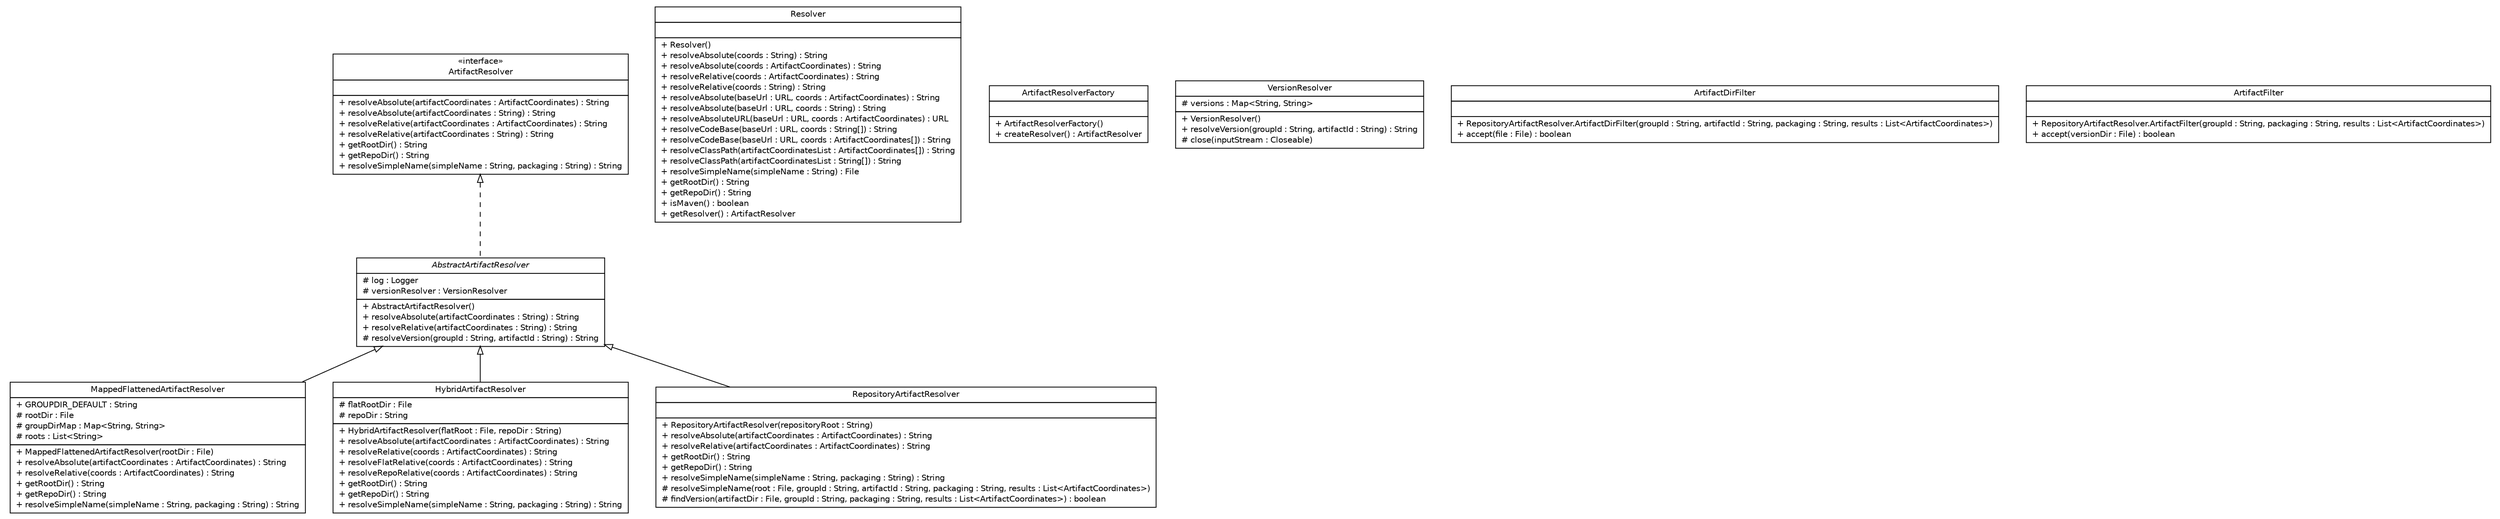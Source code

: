 #!/usr/local/bin/dot
#
# Class diagram 
# Generated by UMLGraph version R5_6 (http://www.umlgraph.org/)
#

digraph G {
	edge [fontname="Helvetica",fontsize=10,labelfontname="Helvetica",labelfontsize=10];
	node [fontname="Helvetica",fontsize=10,shape=plaintext];
	nodesep=0.25;
	ranksep=0.5;
	// sorcer.resolver.MappedFlattenedArtifactResolver
	c10091 [label=<<table title="sorcer.resolver.MappedFlattenedArtifactResolver" border="0" cellborder="1" cellspacing="0" cellpadding="2" port="p" href="./MappedFlattenedArtifactResolver.html">
		<tr><td><table border="0" cellspacing="0" cellpadding="1">
<tr><td align="center" balign="center"> MappedFlattenedArtifactResolver </td></tr>
		</table></td></tr>
		<tr><td><table border="0" cellspacing="0" cellpadding="1">
<tr><td align="left" balign="left"> + GROUPDIR_DEFAULT : String </td></tr>
<tr><td align="left" balign="left"> # rootDir : File </td></tr>
<tr><td align="left" balign="left"> # groupDirMap : Map&lt;String, String&gt; </td></tr>
<tr><td align="left" balign="left"> # roots : List&lt;String&gt; </td></tr>
		</table></td></tr>
		<tr><td><table border="0" cellspacing="0" cellpadding="1">
<tr><td align="left" balign="left"> + MappedFlattenedArtifactResolver(rootDir : File) </td></tr>
<tr><td align="left" balign="left"> + resolveAbsolute(artifactCoordinates : ArtifactCoordinates) : String </td></tr>
<tr><td align="left" balign="left"> + resolveRelative(coords : ArtifactCoordinates) : String </td></tr>
<tr><td align="left" balign="left"> + getRootDir() : String </td></tr>
<tr><td align="left" balign="left"> + getRepoDir() : String </td></tr>
<tr><td align="left" balign="left"> + resolveSimpleName(simpleName : String, packaging : String) : String </td></tr>
		</table></td></tr>
		</table>>, URL="./MappedFlattenedArtifactResolver.html", fontname="Helvetica", fontcolor="black", fontsize=10.0];
	// sorcer.resolver.AbstractArtifactResolver
	c10092 [label=<<table title="sorcer.resolver.AbstractArtifactResolver" border="0" cellborder="1" cellspacing="0" cellpadding="2" port="p" href="./AbstractArtifactResolver.html">
		<tr><td><table border="0" cellspacing="0" cellpadding="1">
<tr><td align="center" balign="center"><font face="Helvetica-Oblique"> AbstractArtifactResolver </font></td></tr>
		</table></td></tr>
		<tr><td><table border="0" cellspacing="0" cellpadding="1">
<tr><td align="left" balign="left"> # log : Logger </td></tr>
<tr><td align="left" balign="left"> # versionResolver : VersionResolver </td></tr>
		</table></td></tr>
		<tr><td><table border="0" cellspacing="0" cellpadding="1">
<tr><td align="left" balign="left"> + AbstractArtifactResolver() </td></tr>
<tr><td align="left" balign="left"> + resolveAbsolute(artifactCoordinates : String) : String </td></tr>
<tr><td align="left" balign="left"> + resolveRelative(artifactCoordinates : String) : String </td></tr>
<tr><td align="left" balign="left"> # resolveVersion(groupId : String, artifactId : String) : String </td></tr>
		</table></td></tr>
		</table>>, URL="./AbstractArtifactResolver.html", fontname="Helvetica", fontcolor="black", fontsize=10.0];
	// sorcer.resolver.ArtifactResolver
	c10093 [label=<<table title="sorcer.resolver.ArtifactResolver" border="0" cellborder="1" cellspacing="0" cellpadding="2" port="p" href="./ArtifactResolver.html">
		<tr><td><table border="0" cellspacing="0" cellpadding="1">
<tr><td align="center" balign="center"> &#171;interface&#187; </td></tr>
<tr><td align="center" balign="center"> ArtifactResolver </td></tr>
		</table></td></tr>
		<tr><td><table border="0" cellspacing="0" cellpadding="1">
<tr><td align="left" balign="left">  </td></tr>
		</table></td></tr>
		<tr><td><table border="0" cellspacing="0" cellpadding="1">
<tr><td align="left" balign="left"> + resolveAbsolute(artifactCoordinates : ArtifactCoordinates) : String </td></tr>
<tr><td align="left" balign="left"> + resolveAbsolute(artifactCoordinates : String) : String </td></tr>
<tr><td align="left" balign="left"> + resolveRelative(artifactCoordinates : ArtifactCoordinates) : String </td></tr>
<tr><td align="left" balign="left"> + resolveRelative(artifactCoordinates : String) : String </td></tr>
<tr><td align="left" balign="left"> + getRootDir() : String </td></tr>
<tr><td align="left" balign="left"> + getRepoDir() : String </td></tr>
<tr><td align="left" balign="left"> + resolveSimpleName(simpleName : String, packaging : String) : String </td></tr>
		</table></td></tr>
		</table>>, URL="./ArtifactResolver.html", fontname="Helvetica", fontcolor="black", fontsize=10.0];
	// sorcer.resolver.Resolver
	c10094 [label=<<table title="sorcer.resolver.Resolver" border="0" cellborder="1" cellspacing="0" cellpadding="2" port="p" href="./Resolver.html">
		<tr><td><table border="0" cellspacing="0" cellpadding="1">
<tr><td align="center" balign="center"> Resolver </td></tr>
		</table></td></tr>
		<tr><td><table border="0" cellspacing="0" cellpadding="1">
<tr><td align="left" balign="left">  </td></tr>
		</table></td></tr>
		<tr><td><table border="0" cellspacing="0" cellpadding="1">
<tr><td align="left" balign="left"> + Resolver() </td></tr>
<tr><td align="left" balign="left"> + resolveAbsolute(coords : String) : String </td></tr>
<tr><td align="left" balign="left"> + resolveAbsolute(coords : ArtifactCoordinates) : String </td></tr>
<tr><td align="left" balign="left"> + resolveRelative(coords : ArtifactCoordinates) : String </td></tr>
<tr><td align="left" balign="left"> + resolveRelative(coords : String) : String </td></tr>
<tr><td align="left" balign="left"> + resolveAbsolute(baseUrl : URL, coords : ArtifactCoordinates) : String </td></tr>
<tr><td align="left" balign="left"> + resolveAbsolute(baseUrl : URL, coords : String) : String </td></tr>
<tr><td align="left" balign="left"> + resolveAbsoluteURL(baseUrl : URL, coords : ArtifactCoordinates) : URL </td></tr>
<tr><td align="left" balign="left"> + resolveCodeBase(baseUrl : URL, coords : String[]) : String </td></tr>
<tr><td align="left" balign="left"> + resolveCodeBase(baseUrl : URL, coords : ArtifactCoordinates[]) : String </td></tr>
<tr><td align="left" balign="left"> + resolveClassPath(artifactCoordinatesList : ArtifactCoordinates[]) : String </td></tr>
<tr><td align="left" balign="left"> + resolveClassPath(artifactCoordinatesList : String[]) : String </td></tr>
<tr><td align="left" balign="left"> + resolveSimpleName(simpleName : String) : File </td></tr>
<tr><td align="left" balign="left"> + getRootDir() : String </td></tr>
<tr><td align="left" balign="left"> + getRepoDir() : String </td></tr>
<tr><td align="left" balign="left"> + isMaven() : boolean </td></tr>
<tr><td align="left" balign="left"> + getResolver() : ArtifactResolver </td></tr>
		</table></td></tr>
		</table>>, URL="./Resolver.html", fontname="Helvetica", fontcolor="black", fontsize=10.0];
	// sorcer.resolver.HybridArtifactResolver
	c10095 [label=<<table title="sorcer.resolver.HybridArtifactResolver" border="0" cellborder="1" cellspacing="0" cellpadding="2" port="p" href="./HybridArtifactResolver.html">
		<tr><td><table border="0" cellspacing="0" cellpadding="1">
<tr><td align="center" balign="center"> HybridArtifactResolver </td></tr>
		</table></td></tr>
		<tr><td><table border="0" cellspacing="0" cellpadding="1">
<tr><td align="left" balign="left"> # flatRootDir : File </td></tr>
<tr><td align="left" balign="left"> # repoDir : String </td></tr>
		</table></td></tr>
		<tr><td><table border="0" cellspacing="0" cellpadding="1">
<tr><td align="left" balign="left"> + HybridArtifactResolver(flatRoot : File, repoDir : String) </td></tr>
<tr><td align="left" balign="left"> + resolveAbsolute(artifactCoordinates : ArtifactCoordinates) : String </td></tr>
<tr><td align="left" balign="left"> + resolveRelative(coords : ArtifactCoordinates) : String </td></tr>
<tr><td align="left" balign="left"> + resolveFlatRelative(coords : ArtifactCoordinates) : String </td></tr>
<tr><td align="left" balign="left"> + resolveRepoRelative(coords : ArtifactCoordinates) : String </td></tr>
<tr><td align="left" balign="left"> + getRootDir() : String </td></tr>
<tr><td align="left" balign="left"> + getRepoDir() : String </td></tr>
<tr><td align="left" balign="left"> + resolveSimpleName(simpleName : String, packaging : String) : String </td></tr>
		</table></td></tr>
		</table>>, URL="./HybridArtifactResolver.html", fontname="Helvetica", fontcolor="black", fontsize=10.0];
	// sorcer.resolver.ArtifactResolverFactory
	c10096 [label=<<table title="sorcer.resolver.ArtifactResolverFactory" border="0" cellborder="1" cellspacing="0" cellpadding="2" port="p" href="./ArtifactResolverFactory.html">
		<tr><td><table border="0" cellspacing="0" cellpadding="1">
<tr><td align="center" balign="center"> ArtifactResolverFactory </td></tr>
		</table></td></tr>
		<tr><td><table border="0" cellspacing="0" cellpadding="1">
<tr><td align="left" balign="left">  </td></tr>
		</table></td></tr>
		<tr><td><table border="0" cellspacing="0" cellpadding="1">
<tr><td align="left" balign="left"> + ArtifactResolverFactory() </td></tr>
<tr><td align="left" balign="left"> + createResolver() : ArtifactResolver </td></tr>
		</table></td></tr>
		</table>>, URL="./ArtifactResolverFactory.html", fontname="Helvetica", fontcolor="black", fontsize=10.0];
	// sorcer.resolver.VersionResolver
	c10097 [label=<<table title="sorcer.resolver.VersionResolver" border="0" cellborder="1" cellspacing="0" cellpadding="2" port="p" href="./VersionResolver.html">
		<tr><td><table border="0" cellspacing="0" cellpadding="1">
<tr><td align="center" balign="center"> VersionResolver </td></tr>
		</table></td></tr>
		<tr><td><table border="0" cellspacing="0" cellpadding="1">
<tr><td align="left" balign="left"> # versions : Map&lt;String, String&gt; </td></tr>
		</table></td></tr>
		<tr><td><table border="0" cellspacing="0" cellpadding="1">
<tr><td align="left" balign="left"> + VersionResolver() </td></tr>
<tr><td align="left" balign="left"> + resolveVersion(groupId : String, artifactId : String) : String </td></tr>
<tr><td align="left" balign="left"> # close(inputStream : Closeable) </td></tr>
		</table></td></tr>
		</table>>, URL="./VersionResolver.html", fontname="Helvetica", fontcolor="black", fontsize=10.0];
	// sorcer.resolver.RepositoryArtifactResolver
	c10098 [label=<<table title="sorcer.resolver.RepositoryArtifactResolver" border="0" cellborder="1" cellspacing="0" cellpadding="2" port="p" href="./RepositoryArtifactResolver.html">
		<tr><td><table border="0" cellspacing="0" cellpadding="1">
<tr><td align="center" balign="center"> RepositoryArtifactResolver </td></tr>
		</table></td></tr>
		<tr><td><table border="0" cellspacing="0" cellpadding="1">
<tr><td align="left" balign="left">  </td></tr>
		</table></td></tr>
		<tr><td><table border="0" cellspacing="0" cellpadding="1">
<tr><td align="left" balign="left"> + RepositoryArtifactResolver(repositoryRoot : String) </td></tr>
<tr><td align="left" balign="left"> + resolveAbsolute(artifactCoordinates : ArtifactCoordinates) : String </td></tr>
<tr><td align="left" balign="left"> + resolveRelative(artifactCoordinates : ArtifactCoordinates) : String </td></tr>
<tr><td align="left" balign="left"> + getRootDir() : String </td></tr>
<tr><td align="left" balign="left"> + getRepoDir() : String </td></tr>
<tr><td align="left" balign="left"> + resolveSimpleName(simpleName : String, packaging : String) : String </td></tr>
<tr><td align="left" balign="left"> # resolveSimpleName(root : File, groupId : String, artifactId : String, packaging : String, results : List&lt;ArtifactCoordinates&gt;) </td></tr>
<tr><td align="left" balign="left"> # findVersion(artifactDir : File, groupId : String, packaging : String, results : List&lt;ArtifactCoordinates&gt;) : boolean </td></tr>
		</table></td></tr>
		</table>>, URL="./RepositoryArtifactResolver.html", fontname="Helvetica", fontcolor="black", fontsize=10.0];
	// sorcer.resolver.RepositoryArtifactResolver.ArtifactDirFilter
	c10099 [label=<<table title="sorcer.resolver.RepositoryArtifactResolver.ArtifactDirFilter" border="0" cellborder="1" cellspacing="0" cellpadding="2" port="p" href="./RepositoryArtifactResolver.ArtifactDirFilter.html">
		<tr><td><table border="0" cellspacing="0" cellpadding="1">
<tr><td align="center" balign="center"> ArtifactDirFilter </td></tr>
		</table></td></tr>
		<tr><td><table border="0" cellspacing="0" cellpadding="1">
<tr><td align="left" balign="left">  </td></tr>
		</table></td></tr>
		<tr><td><table border="0" cellspacing="0" cellpadding="1">
<tr><td align="left" balign="left"> + RepositoryArtifactResolver.ArtifactDirFilter(groupId : String, artifactId : String, packaging : String, results : List&lt;ArtifactCoordinates&gt;) </td></tr>
<tr><td align="left" balign="left"> + accept(file : File) : boolean </td></tr>
		</table></td></tr>
		</table>>, URL="./RepositoryArtifactResolver.ArtifactDirFilter.html", fontname="Helvetica", fontcolor="black", fontsize=10.0];
	// sorcer.resolver.RepositoryArtifactResolver.ArtifactFilter
	c10100 [label=<<table title="sorcer.resolver.RepositoryArtifactResolver.ArtifactFilter" border="0" cellborder="1" cellspacing="0" cellpadding="2" port="p" href="./RepositoryArtifactResolver.ArtifactFilter.html">
		<tr><td><table border="0" cellspacing="0" cellpadding="1">
<tr><td align="center" balign="center"> ArtifactFilter </td></tr>
		</table></td></tr>
		<tr><td><table border="0" cellspacing="0" cellpadding="1">
<tr><td align="left" balign="left">  </td></tr>
		</table></td></tr>
		<tr><td><table border="0" cellspacing="0" cellpadding="1">
<tr><td align="left" balign="left"> + RepositoryArtifactResolver.ArtifactFilter(groupId : String, packaging : String, results : List&lt;ArtifactCoordinates&gt;) </td></tr>
<tr><td align="left" balign="left"> + accept(versionDir : File) : boolean </td></tr>
		</table></td></tr>
		</table>>, URL="./RepositoryArtifactResolver.ArtifactFilter.html", fontname="Helvetica", fontcolor="black", fontsize=10.0];
	//sorcer.resolver.MappedFlattenedArtifactResolver extends sorcer.resolver.AbstractArtifactResolver
	c10092:p -> c10091:p [dir=back,arrowtail=empty];
	//sorcer.resolver.AbstractArtifactResolver implements sorcer.resolver.ArtifactResolver
	c10093:p -> c10092:p [dir=back,arrowtail=empty,style=dashed];
	//sorcer.resolver.HybridArtifactResolver extends sorcer.resolver.AbstractArtifactResolver
	c10092:p -> c10095:p [dir=back,arrowtail=empty];
	//sorcer.resolver.RepositoryArtifactResolver extends sorcer.resolver.AbstractArtifactResolver
	c10092:p -> c10098:p [dir=back,arrowtail=empty];
}

